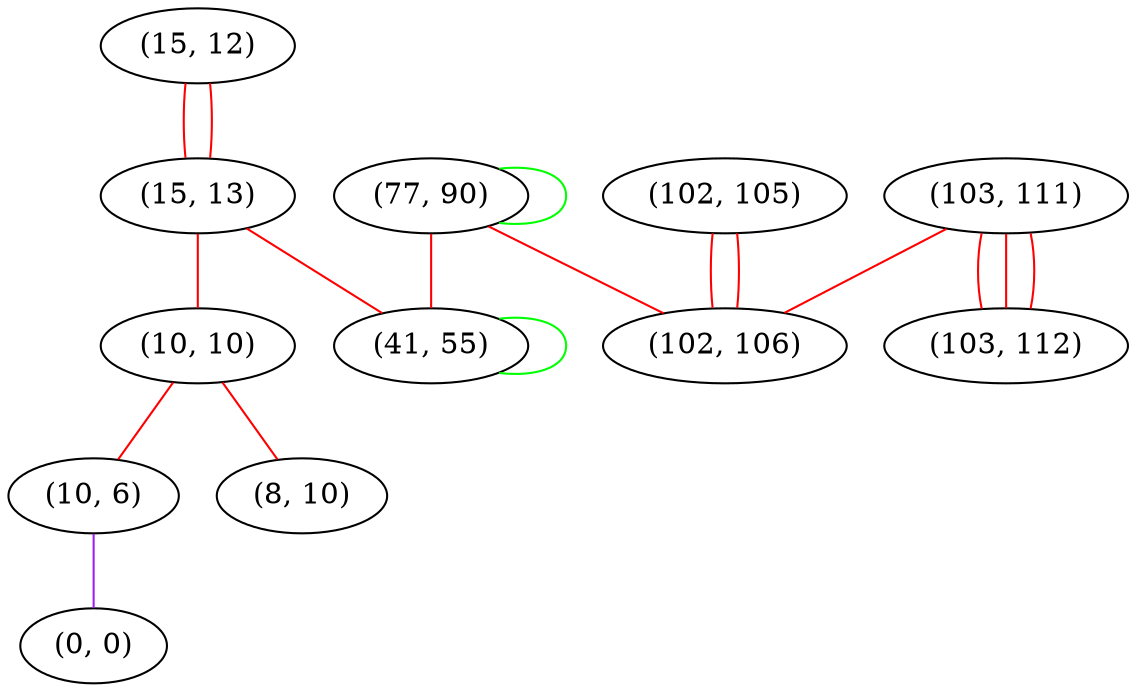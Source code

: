 graph "" {
"(15, 12)";
"(102, 105)";
"(15, 13)";
"(103, 111)";
"(10, 10)";
"(10, 6)";
"(77, 90)";
"(8, 10)";
"(41, 55)";
"(0, 0)";
"(103, 112)";
"(102, 106)";
"(15, 12)" -- "(15, 13)"  [color=red, key=0, weight=1];
"(15, 12)" -- "(15, 13)"  [color=red, key=1, weight=1];
"(102, 105)" -- "(102, 106)"  [color=red, key=0, weight=1];
"(102, 105)" -- "(102, 106)"  [color=red, key=1, weight=1];
"(15, 13)" -- "(41, 55)"  [color=red, key=0, weight=1];
"(15, 13)" -- "(10, 10)"  [color=red, key=0, weight=1];
"(103, 111)" -- "(102, 106)"  [color=red, key=0, weight=1];
"(103, 111)" -- "(103, 112)"  [color=red, key=0, weight=1];
"(103, 111)" -- "(103, 112)"  [color=red, key=1, weight=1];
"(103, 111)" -- "(103, 112)"  [color=red, key=2, weight=1];
"(10, 10)" -- "(10, 6)"  [color=red, key=0, weight=1];
"(10, 10)" -- "(8, 10)"  [color=red, key=0, weight=1];
"(10, 6)" -- "(0, 0)"  [color=purple, key=0, weight=4];
"(77, 90)" -- "(102, 106)"  [color=red, key=0, weight=1];
"(77, 90)" -- "(77, 90)"  [color=green, key=0, weight=2];
"(77, 90)" -- "(41, 55)"  [color=red, key=0, weight=1];
"(41, 55)" -- "(41, 55)"  [color=green, key=0, weight=2];
}
